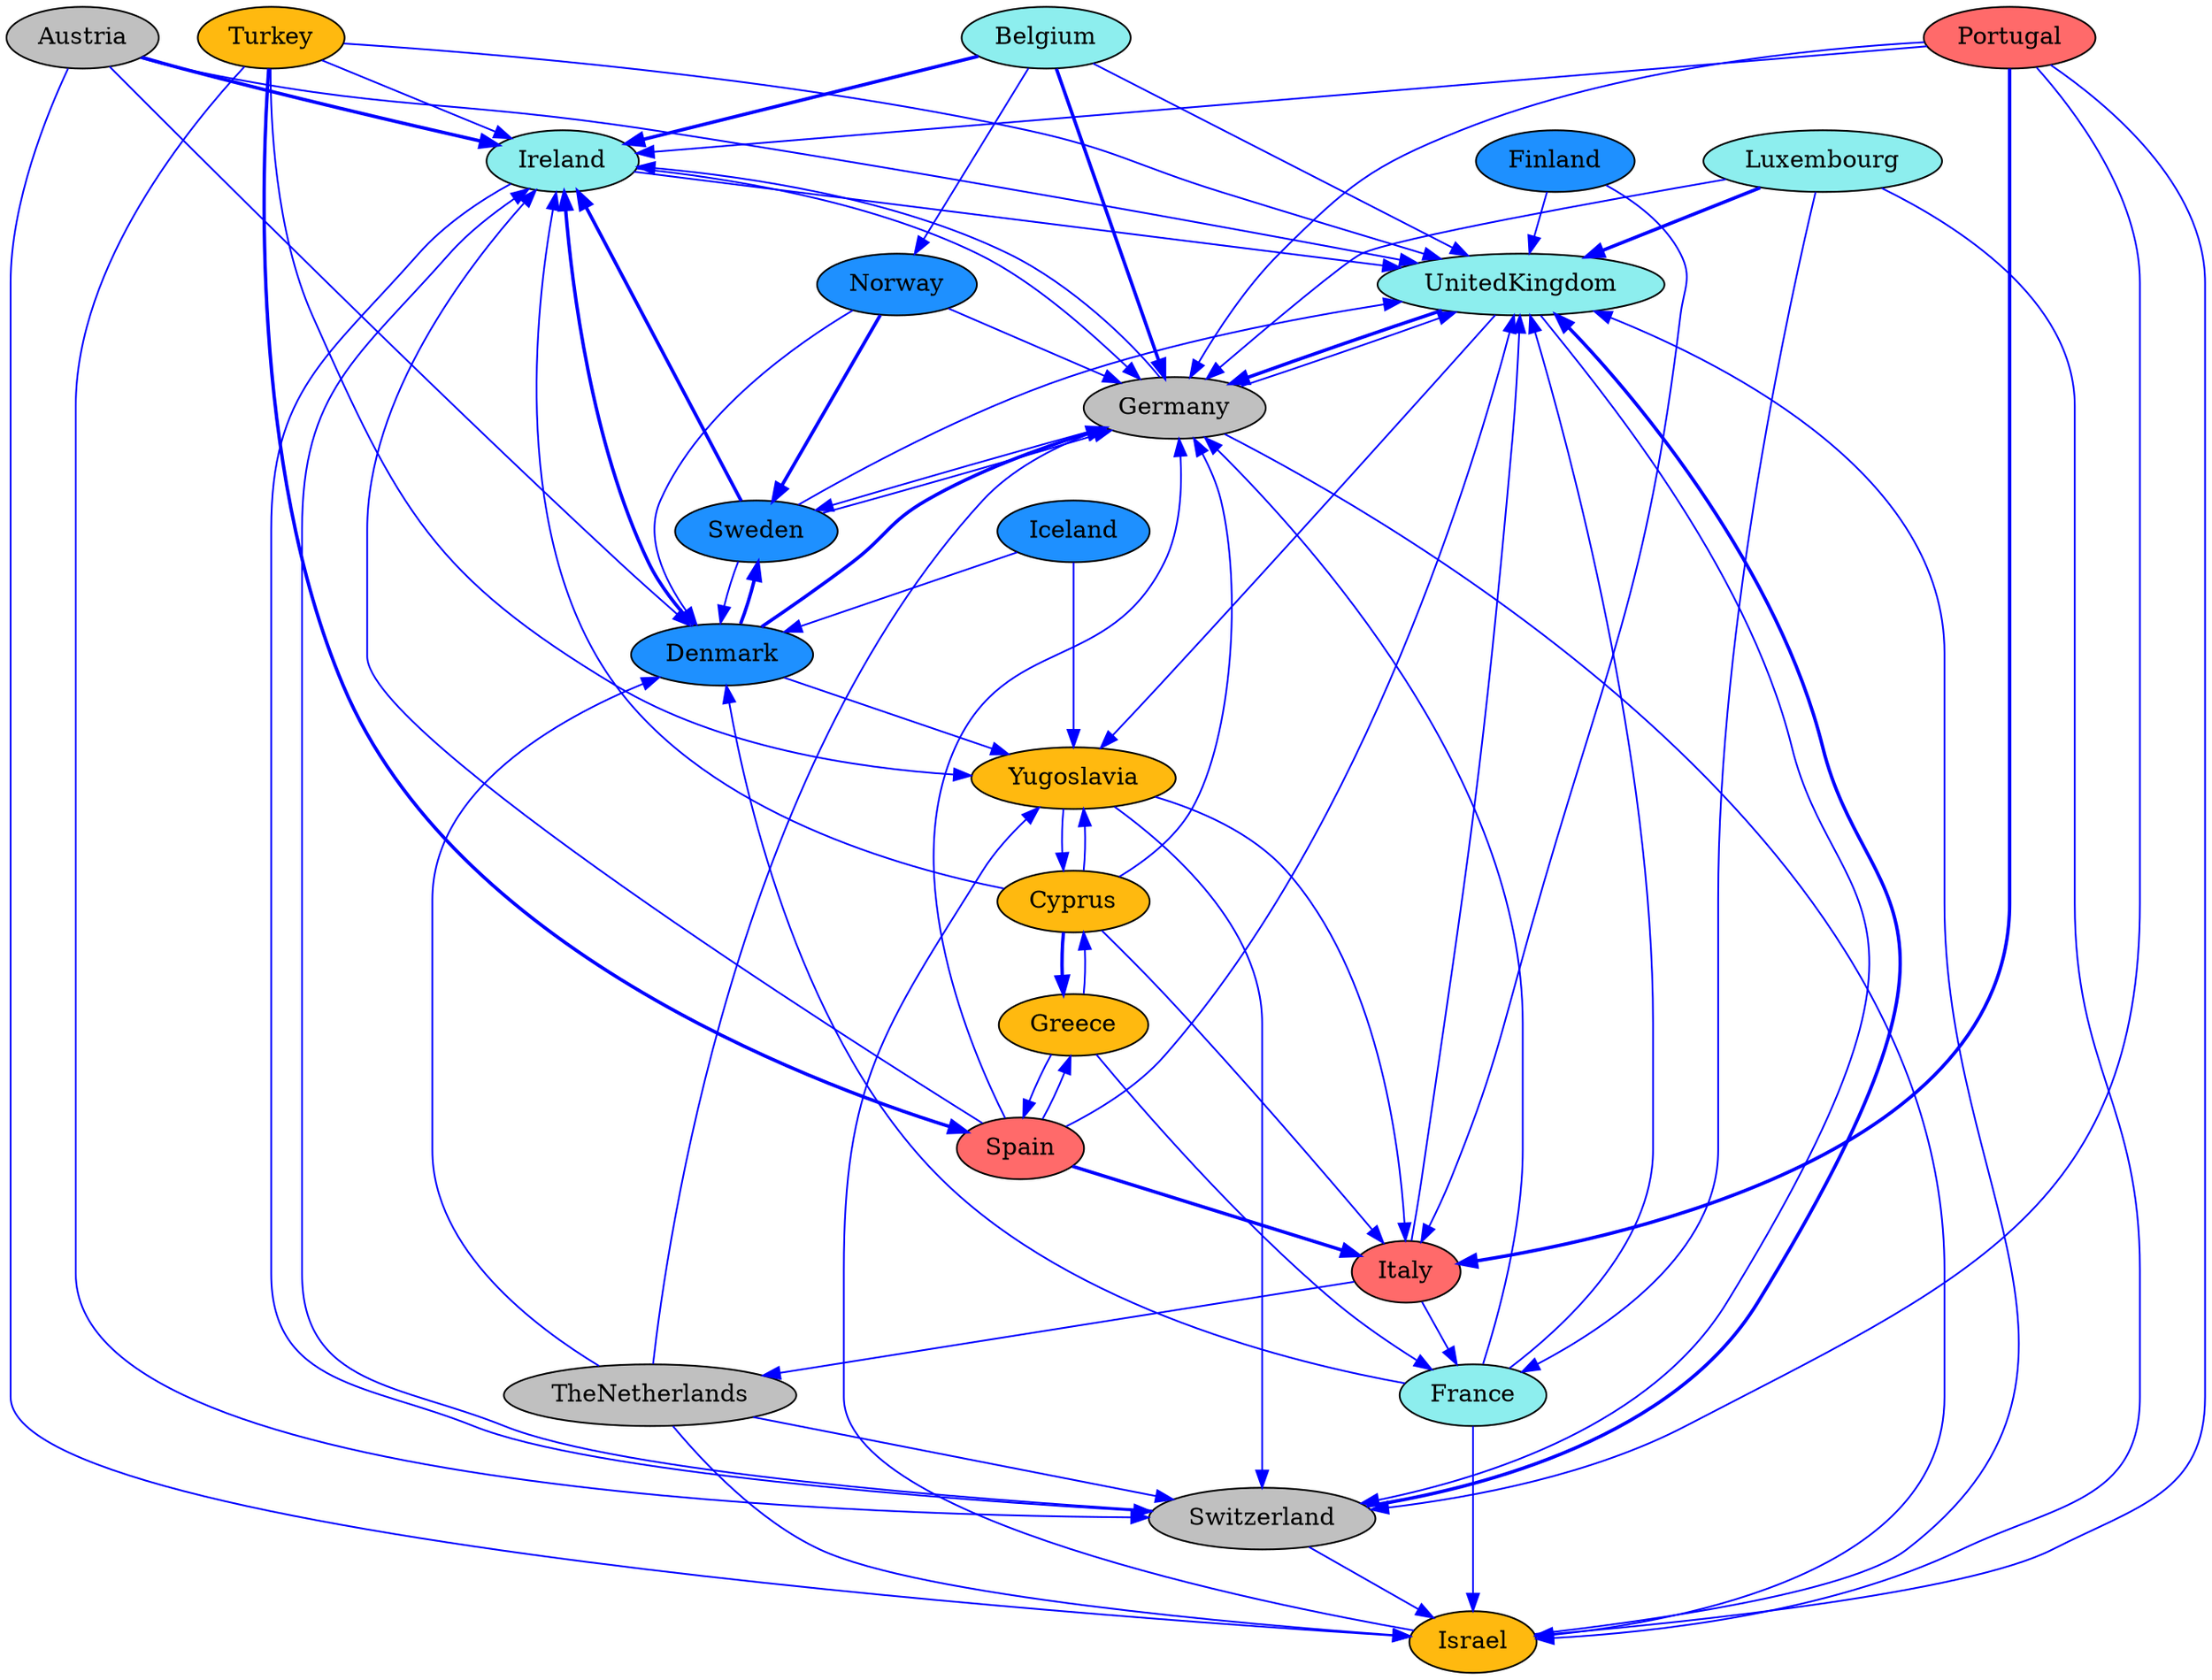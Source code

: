 digraph avoid {  Austria [style=filled,fillcolor=gray]; Ireland [style=filled,fillcolor=darkslategray2]; Israel [style=filled,fillcolor=darkgoldenrod1]; UnitedKingdom [style=filled,fillcolor=darkslategray2]; Belgium [style=filled,fillcolor=darkslategray2]; Germany [style=filled,fillcolor=gray]; Cyprus [style=filled,fillcolor=darkgoldenrod1]; Greece [style=filled,fillcolor=darkgoldenrod1]; Denmark [style=filled,fillcolor=dodgerblue]; Sweden [style=filled,fillcolor=dodgerblue]; France [style=filled,fillcolor=darkslategray2]; Switzerland [style=filled,fillcolor=gray]; Italy [style=filled,fillcolor=indianred1]; Luxembourg [style=filled,fillcolor=darkslategray2]; Norway [style=filled,fillcolor=dodgerblue]; Portugal [style=filled,fillcolor=indianred1]; Spain [style=filled,fillcolor=indianred1]; TheNetherlands [style=filled,fillcolor=gray]; Turkey [style=filled,fillcolor=darkgoldenrod1]; Yugoslavia [style=filled,fillcolor=darkgoldenrod1]; Finland [style=filled,fillcolor=dodgerblue]; Iceland [style=filled,fillcolor=dodgerblue]; Austria->Denmark [ color=blue penwidth=1];Austria->Ireland [ color=blue penwidth=2];Austria->Israel [ color=blue penwidth=1];Austria->UnitedKingdom [ color=blue penwidth=1];Belgium->Germany [ color=blue penwidth=2];Belgium->Ireland [ color=blue penwidth=2];Belgium->Norway [ color=blue penwidth=1];Belgium->UnitedKingdom [ color=blue penwidth=1];Cyprus->Germany [ color=blue penwidth=1];Cyprus->Greece [ color=blue penwidth=2];Cyprus->Ireland [ color=blue penwidth=1];Cyprus->Italy [ color=blue penwidth=1];Cyprus->Yugoslavia [ color=blue penwidth=1];Denmark->Germany [ color=blue penwidth=2];Denmark->Ireland [ color=blue penwidth=2];Denmark->Sweden [ color=blue penwidth=2];Denmark->Yugoslavia [ color=blue penwidth=1];Finland->Italy [ color=blue penwidth=1];Finland->UnitedKingdom [ color=blue penwidth=1];France->Denmark [ color=blue penwidth=1];France->Germany [ color=blue penwidth=1];France->Israel [ color=blue penwidth=1];France->UnitedKingdom [ color=blue penwidth=1];Germany->Ireland [ color=blue penwidth=1];Germany->Israel [ color=blue penwidth=1];Germany->Sweden [ color=blue penwidth=1];Germany->UnitedKingdom [ color=blue penwidth=1];Greece->Cyprus [ color=blue penwidth=1];Greece->France [ color=blue penwidth=1];Greece->Spain [ color=blue penwidth=1];Iceland->Denmark [ color=blue penwidth=1];Iceland->Yugoslavia [ color=blue penwidth=1];Ireland->Germany [ color=blue penwidth=1];Ireland->Switzerland [ color=blue penwidth=1];Ireland->UnitedKingdom [ color=blue penwidth=1];Israel->UnitedKingdom [ color=blue penwidth=1];Israel->Yugoslavia [ color=blue penwidth=1];Italy->France [ color=blue penwidth=1];Italy->TheNetherlands [ color=blue penwidth=1];Italy->UnitedKingdom [ color=blue penwidth=1];Luxembourg->France [ color=blue penwidth=1];Luxembourg->Germany [ color=blue penwidth=1];Luxembourg->Israel [ color=blue penwidth=1];Luxembourg->UnitedKingdom [ color=blue penwidth=2];Norway->Denmark [ color=blue penwidth=1];Norway->Germany [ color=blue penwidth=1];Norway->Sweden [ color=blue penwidth=2];Portugal->Germany [ color=blue penwidth=1];Portugal->Ireland [ color=blue penwidth=1];Portugal->Israel [ color=blue penwidth=1];Portugal->Italy [ color=blue penwidth=2];Portugal->Switzerland [ color=blue penwidth=1];Spain->Germany [ color=blue penwidth=1];Spain->Greece [ color=blue penwidth=1];Spain->Ireland [ color=blue penwidth=1];Spain->Italy [ color=blue penwidth=2];Spain->UnitedKingdom [ color=blue penwidth=1];Sweden->Denmark [ color=blue penwidth=1];Sweden->Germany [ color=blue penwidth=1];Sweden->Ireland [ color=blue penwidth=2];Sweden->UnitedKingdom [ color=blue penwidth=1];Switzerland->Ireland [ color=blue penwidth=1];Switzerland->Israel [ color=blue penwidth=1];Switzerland->UnitedKingdom [ color=blue penwidth=2];TheNetherlands->Denmark [ color=blue penwidth=1];TheNetherlands->Germany [ color=blue penwidth=1];TheNetherlands->Israel [ color=blue penwidth=1];TheNetherlands->Switzerland [ color=blue penwidth=1];Turkey->Ireland [ color=blue penwidth=1];Turkey->Spain [ color=blue penwidth=2];Turkey->Switzerland [ color=blue penwidth=1];Turkey->UnitedKingdom [ color=blue penwidth=1];Turkey->Yugoslavia [ color=blue penwidth=1];UnitedKingdom->Germany [ color=blue penwidth=2];UnitedKingdom->Switzerland [ color=blue penwidth=1];UnitedKingdom->Yugoslavia [ color=blue penwidth=1];Yugoslavia->Cyprus [ color=blue penwidth=1];Yugoslavia->Italy [ color=blue penwidth=1];Yugoslavia->Switzerland [ color=blue penwidth=1];}
